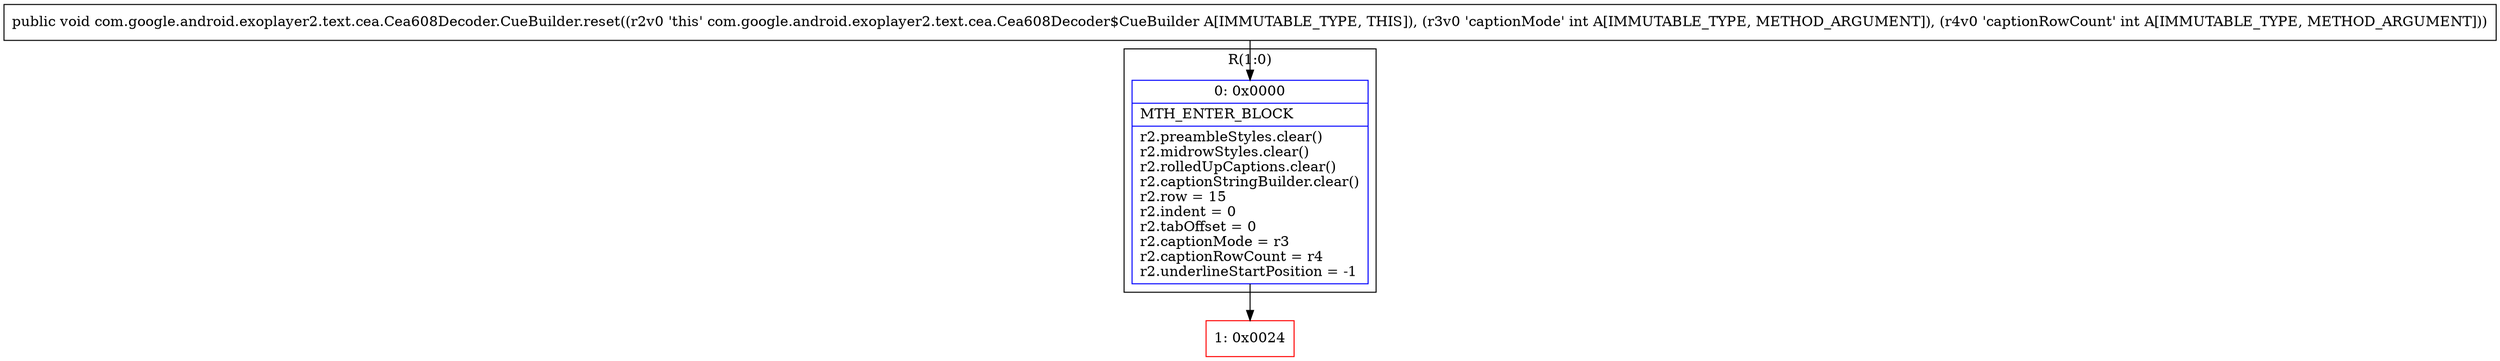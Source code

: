 digraph "CFG forcom.google.android.exoplayer2.text.cea.Cea608Decoder.CueBuilder.reset(II)V" {
subgraph cluster_Region_1076630981 {
label = "R(1:0)";
node [shape=record,color=blue];
Node_0 [shape=record,label="{0\:\ 0x0000|MTH_ENTER_BLOCK\l|r2.preambleStyles.clear()\lr2.midrowStyles.clear()\lr2.rolledUpCaptions.clear()\lr2.captionStringBuilder.clear()\lr2.row = 15\lr2.indent = 0\lr2.tabOffset = 0\lr2.captionMode = r3\lr2.captionRowCount = r4\lr2.underlineStartPosition = \-1\l}"];
}
Node_1 [shape=record,color=red,label="{1\:\ 0x0024}"];
MethodNode[shape=record,label="{public void com.google.android.exoplayer2.text.cea.Cea608Decoder.CueBuilder.reset((r2v0 'this' com.google.android.exoplayer2.text.cea.Cea608Decoder$CueBuilder A[IMMUTABLE_TYPE, THIS]), (r3v0 'captionMode' int A[IMMUTABLE_TYPE, METHOD_ARGUMENT]), (r4v0 'captionRowCount' int A[IMMUTABLE_TYPE, METHOD_ARGUMENT])) }"];
MethodNode -> Node_0;
Node_0 -> Node_1;
}


